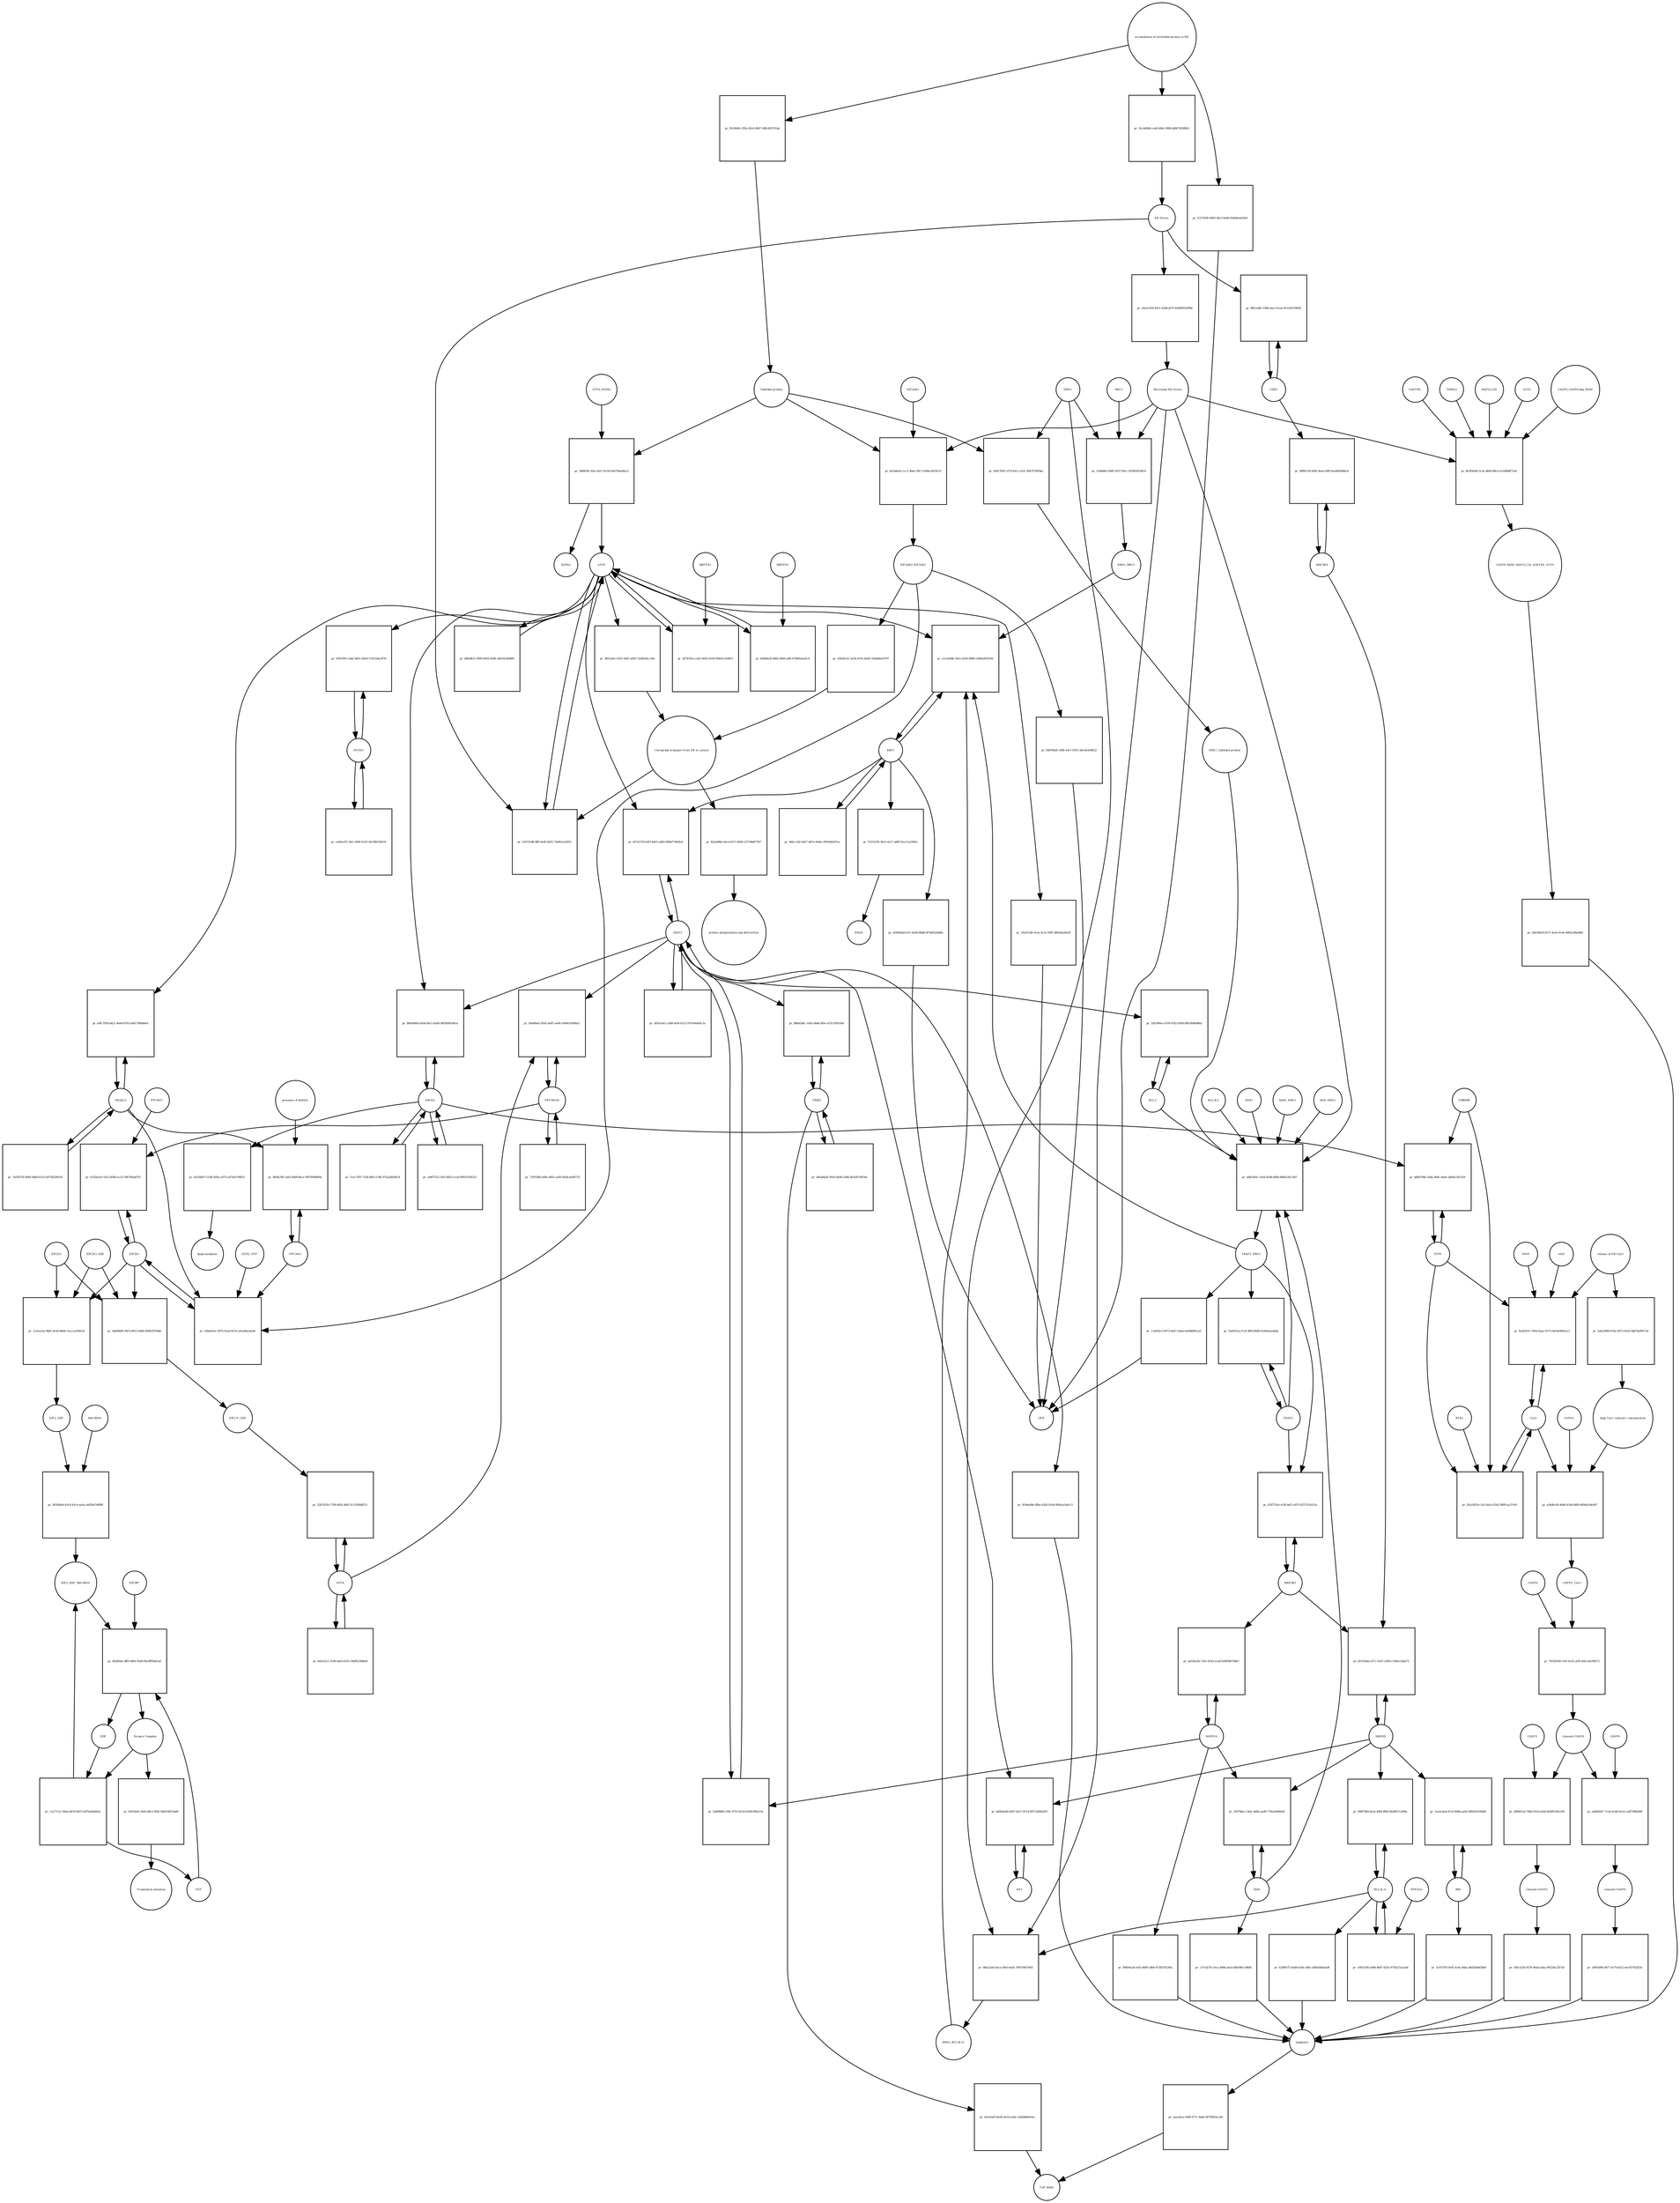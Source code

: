 strict digraph  {
ATF6_HSPA5 [annotation="", bipartite=0, cls=complex, fontsize=4, label=ATF6_HSPA5, shape=circle];
"pr_3466f3fc-ffae-4227-bc54-9a0740adba12" [annotation="", bipartite=1, cls=process, fontsize=4, label="pr_3466f3fc-ffae-4227-bc54-9a0740adba12", shape=square];
ATF6 [annotation="urn_miriam_hgnc.symbol_ATF6", bipartite=0, cls=macromolecule, fontsize=4, label=ATF6, shape=circle];
HSPA5 [annotation="urn_miriam_hgnc.symbol_HSPA5", bipartite=0, cls=macromolecule, fontsize=4, label=HSPA5, shape=circle];
"Unfolded protein" [annotation="", bipartite=0, cls=macromolecule, fontsize=4, label="Unfolded protein", shape=circle];
ERN1 [annotation="urn_miriam_hgnc.symbol_ERN1", bipartite=0, cls=macromolecule, fontsize=4, label=ERN1, shape=circle];
"pr_d5817b93-1f7d-45c1-a53c-8067f7d5f9ac" [annotation="", bipartite=1, cls=process, fontsize=4, label="pr_d5817b93-1f7d-45c1-a53c-8067f7d5f9ac", shape=square];
"ERN1_Unfolded protein" [annotation="", bipartite=0, cls=complex, fontsize=4, label="ERN1_Unfolded protein", shape=circle];
EIF2AK3_EIF2AK3 [annotation="", bipartite=0, cls=complex, fontsize=4, label=EIF2AK3_EIF2AK3, shape=circle];
"pr_43026c41-5a36-47d1-8a09-35bd64e93797" [annotation="", bipartite=1, cls=process, fontsize=4, label="pr_43026c41-5a36-47d1-8a09-35bd64e93797", shape=square];
"retrograde transport from ER to cytosol" [annotation="", bipartite=0, cls=phenotype, fontsize=4, label="retrograde transport from ER to cytosol", shape=circle];
"pr_38522efc-6351-4df1-a85f-72a8618cc16b" [annotation="", bipartite=1, cls=process, fontsize=4, label="pr_38522efc-6351-4df1-a85f-72a8618cc16b", shape=square];
"pr_822a486e-fdcd-4371-809d-23739b0f7597" [annotation="", bipartite=1, cls=process, fontsize=4, label="pr_822a486e-fdcd-4371-809d-23739b0f7597", shape=square];
"protein ubiquitination and destruction" [annotation="", bipartite=0, cls=phenotype, fontsize=4, label="protein ubiquitination and destruction", shape=circle];
"pr_d4dc0b5c-e3e6-4a0b-bf4b-d08a226c1bf7" [annotation="", bipartite=1, cls=process, fontsize=4, label="pr_d4dc0b5c-e3e6-4a0b-bf4b-d08a226c1bf7", shape=square];
TRAF2_ERN1 [annotation="", bipartite=0, cls=complex, fontsize=4, label=TRAF2_ERN1, shape=circle];
BAK1_ERN1 [annotation="", bipartite=0, cls=complex, fontsize=4, label=BAK1_ERN1, shape=circle];
BAX_ERN1 [annotation="", bipartite=0, cls=complex, fontsize=4, label=BAX_ERN1, shape=circle];
BCL2 [annotation="urn_miriam_hgnc.symbol_BCL2", bipartite=0, cls="nucleic acid feature", fontsize=4, label=BCL2, shape=circle];
BCL2L1 [annotation="urn_miriam_hgnc.symbol_BCL2L1", bipartite=0, cls=macromolecule, fontsize=4, label=BCL2L1, shape=circle];
"Persistant ER Stress" [annotation="", bipartite=0, cls=phenotype, fontsize=4, label="Persistant ER Stress", shape=circle];
BAX [annotation="urn_miriam_hgnc.symbol_BAX", bipartite=0, cls=macromolecule, fontsize=4, label=BAX, shape=circle];
BAK1 [annotation="urn_miriam_hgnc.symbol_BAK1", bipartite=0, cls=macromolecule, fontsize=4, label=BAK1, shape=circle];
TRAF2 [annotation="urn_miriam_hgnc.symbol_TRAF2", bipartite=0, cls=macromolecule, fontsize=4, label=TRAF2, shape=circle];
XBP1 [annotation="urn_miriam_hgnc.symbol_XBP1", bipartite=0, cls=macromolecule, fontsize=4, label=XBP1, shape=circle];
"pr_e1ca438b-74e5-4329-9096-cb69ed92f10d" [annotation="", bipartite=1, cls=process, fontsize=4, label="pr_e1ca438b-74e5-4329-9096-cb69ed92f10d", shape=square];
ERN1_BBC3 [annotation="", bipartite=0, cls=complex, fontsize=4, label=ERN1_BBC3, shape=circle];
ERN1_BCL2L11 [annotation="", bipartite=0, cls=complex, fontsize=4, label=ERN1_BCL2L11, shape=circle];
"pr_0dfcc1d2-b627-4d7e-944d-c9050482d7ec" [annotation="", bipartite=1, cls=process, fontsize=4, label="pr_0dfcc1d2-b627-4d7e-944d-c9050482d7ec", shape=square];
"pr_f5331478-30e2-42c7-a66f-f3ce11a3992c" [annotation="", bipartite=1, cls=process, fontsize=4, label="pr_f5331478-30e2-42c7-a66f-f3ce11a3992c", shape=square];
ERAD [annotation="", bipartite=0, cls=phenotype, fontsize=4, label=ERAD, shape=circle];
"pr_d18004ab-fcfc-4a64-8bd8-9f7d4022bd8a" [annotation="", bipartite=1, cls=process, fontsize=4, label="pr_d18004ab-fcfc-4a64-8bd8-9f7d4022bd8a", shape=square];
UPR [annotation="", bipartite=0, cls=phenotype, fontsize=4, label=UPR, shape=circle];
"pr_5e82031a-f116-4ff8-80d8-4329b3ea4a6a" [annotation="", bipartite=1, cls=process, fontsize=4, label="pr_5e82031a-f116-4ff8-80d8-4329b3ea4a6a", shape=square];
MAPK8 [annotation="urn_miriam_hgnc.symbol_MAPK8", bipartite=0, cls=macromolecule, fontsize=4, label=MAPK8, shape=circle];
"pr_b51f2d4a-e57c-41b7-a586-c536ec2d4a73" [annotation="", bipartite=1, cls=process, fontsize=4, label="pr_b51f2d4a-e57c-41b7-a586-c536ec2d4a73", shape=square];
MAP3K4 [annotation="urn_miriam_hgnc.symbol_MAP3K4", bipartite=0, cls=macromolecule, fontsize=4, label=MAP3K4, shape=circle];
MAP3K5 [annotation="urn_miriam_hgnc.symbol_MAP3K5", bipartite=0, cls=macromolecule, fontsize=4, label=MAP3K5, shape=circle];
MAPK14 [annotation="urn_miriam_hgnc.symbol_MAPK14", bipartite=0, cls=macromolecule, fontsize=4, label=MAPK14, shape=circle];
"pr_ab18ea2b-7261-4143-aca8-fe883867d8b7" [annotation="", bipartite=1, cls=process, fontsize=4, label="pr_ab18ea2b-7261-4143-aca8-fe883867d8b7", shape=square];
"pr_89604a34-e41f-489f-a4b0-873831f52f0a" [annotation="", bipartite=1, cls=process, fontsize=4, label="pr_89604a34-e41f-489f-a4b0-873831f52f0a", shape=square];
Apoptosis [annotation="", bipartite=0, cls=phenotype, fontsize=4, label=Apoptosis, shape=circle];
DDIT3 [annotation="urn_miriam_hgnc.symbol_DDIT3", bipartite=0, cls=macromolecule, fontsize=4, label=DDIT3, shape=circle];
"pr_5a8b886f-c98c-4753-8218-6549c98fa33a" [annotation="", bipartite=1, cls=process, fontsize=4, label="pr_5a8b886f-c98c-4753-8218-6549c98fa33a", shape=square];
"pr_8344e48a-9fba-42d5-91b4-0f44ca5a9c12" [annotation="", bipartite=1, cls=process, fontsize=4, label="pr_8344e48a-9fba-42d5-91b4-0f44ca5a9c12", shape=square];
"pr_1d2590ee-c039-4782-9264-dfb5308608b2" [annotation="", bipartite=1, cls=process, fontsize=4, label="pr_1d2590ee-c039-4782-9264-dfb5308608b2", shape=square];
"pr_516702d8-9fff-4e9f-b583-72bf61e43955" [annotation="", bipartite=1, cls=process, fontsize=4, label="pr_516702d8-9fff-4e9f-b583-72bf61e43955", shape=square];
"ER Stress" [annotation="", bipartite=0, cls=phenotype, fontsize=4, label="ER Stress", shape=circle];
"pr_2674191e-ca61-4852-8195-f6d55c3506cf" [annotation="", bipartite=1, cls=process, fontsize=4, label="pr_2674191e-ca61-4852-8195-f6d55c3506cf", shape=square];
MBTPS1 [annotation="urn_miriam_hgnc.symbol_MBTPS1", bipartite=0, cls=macromolecule, fontsize=4, label=MBTPS1, shape=circle];
"pr_b00d6a3f-0882-4f60-af8f-679b85eeafc4" [annotation="", bipartite=1, cls=process, fontsize=4, label="pr_b00d6a3f-0882-4f60-af8f-679b85eeafc4", shape=square];
MBTPS2 [annotation="urn_miriam_hgnc.symbol_MBTPS2", bipartite=0, cls=macromolecule, fontsize=4, label=MBTPS2, shape=circle];
"pr_df8e8611-0f99-4056-9a96-3bd7dc9fd885" [annotation="", bipartite=1, cls=process, fontsize=4, label="pr_df8e8611-0f99-4056-9a96-3bd7dc9fd885", shape=square];
"pr_693e14a1-cbd9-4c8f-b121-97919ede9c2a" [annotation="", bipartite=1, cls=process, fontsize=4, label="pr_693e14a1-cbd9-4c8f-b121-97919ede9c2a", shape=square];
"pr_f47e5759-62f3-4401-ad93-d96b77463fe0" [annotation="", bipartite=1, cls=process, fontsize=4, label="pr_f47e5759-62f3-4401-ad93-d96b77463fe0", shape=square];
EIF2S1 [annotation="urn_miriam_hgnc.symbol_EIF2S1", bipartite=0, cls=macromolecule, fontsize=4, label=EIF2S1, shape=circle];
"pr_e49ed15e-1876-41ad-9c91-a41afbee4a4b" [annotation="", bipartite=1, cls=process, fontsize=4, label="pr_e49ed15e-1876-41ad-9c91-a41afbee4a4b", shape=square];
GCN2_ATP [annotation="", bipartite=0, cls=complex, fontsize=4, label=GCN2_ATP, shape=circle];
EIF2AK2 [annotation="urn_miriam_hgnc.symbol_EIF2AK2", bipartite=0, cls=macromolecule, fontsize=4, label=EIF2AK2, shape=circle];
DNAJC3 [annotation="urn_miriam_hgnc.symbol_DNAJC3", bipartite=0, cls=macromolecule, fontsize=4, label=DNAJC3, shape=circle];
EIF2S2 [annotation="urn_miriam_hgnc.symbol_EIF2S2", bipartite=0, cls=macromolecule, fontsize=4, label=EIF2S2, shape=circle];
"pr_1c41a32a-9b61-4c09-8b0d-7accce558534" [annotation="", bipartite=1, cls=process, fontsize=4, label="pr_1c41a32a-9b61-4c09-8b0d-7accce558534", shape=square];
EIF2S3_GDP [annotation="", bipartite=0, cls=complex, fontsize=4, label=EIF2S3_GDP, shape=circle];
EIF2_GDP [annotation="", bipartite=0, cls=complex, fontsize=4, label=EIF2_GDP, shape=circle];
"EIF2_GDP_Met-tRNA" [annotation="", bipartite=0, cls=complex, fontsize=4, label="EIF2_GDP_Met-tRNA", shape=circle];
"pr_6fa6f4b1-dff0-44f4-91d6-84cdf950dcad" [annotation="", bipartite=1, cls=process, fontsize=4, label="pr_6fa6f4b1-dff0-44f4-91d6-84cdf950dcad", shape=square];
"Ternary Complex" [annotation="", bipartite=0, cls=complex, fontsize=4, label="Ternary Complex", shape=circle];
"EIF2B*" [annotation="", bipartite=0, cls=complex, fontsize=4, label="EIF2B*", shape=circle];
GTP [annotation="urn_miriam_obo.chebi_CHEBI%3A57600", bipartite=0, cls="simple chemical", fontsize=4, label=GTP, shape=circle];
GDP [annotation="urn_miriam_obo.chebi_CHEBI%3A65180", bipartite=0, cls="simple chemical", fontsize=4, label=GDP, shape=circle];
"pr_c1a77c2c-94eb-4b79-8415-d1f5a40a6b2e" [annotation="", bipartite=1, cls=process, fontsize=4, label="pr_c1a77c2c-94eb-4b79-8415-d1f5a40a6b2e", shape=square];
ATF4 [annotation="urn_miriam_hgnc.symbol_ATF4", bipartite=0, cls=macromolecule, fontsize=4, label=ATF4, shape=circle];
"pr_52b79350-1789-482a-80d7-fc3329bf827c" [annotation="", bipartite=1, cls=process, fontsize=4, label="pr_52b79350-1789-482a-80d7-fc3329bf827c", shape=square];
"EIF2-P_GDP" [annotation="", bipartite=0, cls=complex, fontsize=4, label="EIF2-P_GDP", shape=circle];
"pr_6a9e3211-f19b-4ab3-b331-f4bf82348be8" [annotation="", bipartite=1, cls=process, fontsize=4, label="pr_6a9e3211-f19b-4ab3-b331-f4bf82348be8", shape=square];
PPP1R15A [annotation="urn_miriam_hgnc.symbol_PPP1R15A", bipartite=0, cls=macromolecule, fontsize=4, label=PPP1R15A, shape=circle];
"pr_59abfbe2-95d5-4e87-ae90-549403290ba3" [annotation="", bipartite=1, cls=process, fontsize=4, label="pr_59abfbe2-95d5-4e87-ae90-549403290ba3", shape=square];
"pr_71f97dfb-e69e-4d5a-aa9f-0b24c4a96725" [annotation="", bipartite=1, cls=process, fontsize=4, label="pr_71f97dfb-e69e-4d5a-aa9f-0b24c4a96725", shape=square];
"pr_b591befe-3feb-48c5-9fd2-08e918d7abd9" [annotation="", bipartite=1, cls=process, fontsize=4, label="pr_b591befe-3feb-48c5-9fd2-08e918d7abd9", shape=square];
"Translation initiation" [annotation="", bipartite=0, cls=phenotype, fontsize=4, label="Translation initiation", shape=circle];
"pr_d7d7310a-e18f-4ef5-a07f-925751561f1e" [annotation="", bipartite=1, cls=process, fontsize=4, label="pr_d7d7310a-e18f-4ef5-a07f-925751561f1e", shape=square];
ERO1A [annotation="urn_miriam_hgnc.symbol_ERO1A", bipartite=0, cls=macromolecule, fontsize=4, label=ERO1A, shape=circle];
"pr_88a0960d-eb56-4b11-ba08-94f3b091e8cd" [annotation="", bipartite=1, cls=process, fontsize=4, label="pr_88a0960d-eb56-4b11-ba08-94f3b091e8cd", shape=square];
"pr_ed6f7523-5ef5-4823-aca0-ff9f31924312" [annotation="", bipartite=1, cls=process, fontsize=4, label="pr_ed6f7523-5ef5-4823-aca0-ff9f31924312", shape=square];
"pr_4332ee2e-1622-400b-ac25-59b70fab07f1" [annotation="", bipartite=1, cls=process, fontsize=4, label="pr_4332ee2e-1622-400b-ac25-59b70fab07f1", shape=square];
EIF2AK1 [annotation="urn_miriam_hgnc.symbol_EIF2AK1", bipartite=0, cls=macromolecule, fontsize=4, label=EIF2AK1, shape=circle];
"pr_2507b6ec-54dc-4db0-aed0-77da18446a9c" [annotation="", bipartite=1, cls=process, fontsize=4, label="pr_2507b6ec-54dc-4db0-aed0-77da18446a9c", shape=square];
"pr_c37cd276-10ca-4986-abcd-68d39bc198d6" [annotation="", bipartite=1, cls=process, fontsize=4, label="pr_c37cd276-10ca-4986-abcd-68d39bc198d6", shape=square];
"Ca2+" [annotation="urn_miriam_obo.chebi_CHEBI%3A29108", bipartite=0, cls="simple chemical", fontsize=4, label="Ca2+", shape=circle];
"pr_9a2f2631-7604-42aa-9375-0d14e949e2c3" [annotation="", bipartite=1, cls=process, fontsize=4, label="pr_9a2f2631-7604-42aa-9375-0d14e949e2c3", shape=square];
"release of ER Ca2+" [annotation="", bipartite=0, cls=phenotype, fontsize=4, label="release of ER Ca2+", shape=circle];
ITPR [annotation="urn_miriam_hgnc.symbol_ITPR1|urn_miriam_hgnc.symbol_ITPR2|urn_miriam_hgnc.symbol_ITPR3", bipartite=0, cls=macromolecule, fontsize=4, label=ITPR, shape=circle];
MAM [annotation="", bipartite=0, cls=phenotype, fontsize=4, label=MAM, shape=circle];
s619 [annotation="", bipartite=0, cls=complex, fontsize=4, label=s619, shape=circle];
"pr_898fa156-bd5f-4eee-bf0f-faa40028bbc8" [annotation="", bipartite=1, cls=process, fontsize=4, label="pr_898fa156-bd5f-4eee-bf0f-faa40028bbc8", shape=square];
CDK5 [annotation="urn_miriam_hgnc.symbol_CDK5", bipartite=0, cls=macromolecule, fontsize=4, label=CDK5, shape=circle];
"pr_6f6ced82-536b-4ac2-b1aa-9c1d1b7fd428" [annotation="", bipartite=1, cls="uncertain process", fontsize=4, label="pr_6f6ced82-536b-4ac2-b1aa-9c1d1b7fd428", shape=square];
"pr_aeacface-65f6-477c-bdaf-d67f5b03ccb0" [annotation="", bipartite=1, cls=process, fontsize=4, label="pr_aeacface-65f6-477c-bdaf-d67f5b03ccb0", shape=square];
"Cell death" [annotation="", bipartite=0, cls=phenotype, fontsize=4, label="Cell death", shape=circle];
"pr_95a18f24-c2e3-4a5a-8342-089f1aa37e91" [annotation="", bipartite=1, cls=process, fontsize=4, label="pr_95a18f24-c2e3-4a5a-8342-089f1aa37e91", shape=square];
TMBIM6 [annotation="urn_miriam_hgnc.symbol_TMBIM6", bipartite=0, cls=macromolecule, fontsize=4, label=TMBIM6, shape=circle];
RYR1 [annotation="urn_miriam_hgnc.symbol_RYR1", bipartite=0, cls=macromolecule, fontsize=4, label=RYR1, shape=circle];
EIF2AK3 [annotation="urn_miriam_hgnc.symbol_EIF2AK3", bipartite=0, cls=macromolecule, fontsize=4, label=EIF2AK3, shape=circle];
"pr_de3a8a43-ccc1-46ee-90c7-e64bc3619a76" [annotation="", bipartite=1, cls=process, fontsize=4, label="pr_de3a8a43-ccc1-46ee-90c7-e64bc3619a76", shape=square];
"pr_0a35dd57-2248-459a-a975-e47dc6740f51" [annotation="", bipartite=1, cls=process, fontsize=4, label="pr_0a35dd57-2248-459a-a975-e47dc6740f51", shape=square];
hyperoxidation [annotation="", bipartite=0, cls=phenotype, fontsize=4, label=hyperoxidation, shape=circle];
"pr_51ec75f5-753d-4fb5-a766-972a2482f6c8" [annotation="", bipartite=1, cls=process, fontsize=4, label="pr_51ec75f5-753d-4fb5-a766-972a2482f6c8", shape=square];
"pr_e6a5c458-45e1-42d8-b27f-628d9052998e" [annotation="", bipartite=1, cls=process, fontsize=4, label="pr_e6a5c458-45e1-42d8-b27f-628d9052998e", shape=square];
"CASP8_CASP8-ubq_FADD" [annotation="", bipartite=0, cls=complex, fontsize=4, label="CASP8_CASP8-ubq_FADD", shape=circle];
"pr_8e3942d4-3c3a-4b49-88c4-e15d9b8f71a0" [annotation="", bipartite=1, cls=process, fontsize=4, label="pr_8e3942d4-3c3a-4b49-88c4-e15d9b8f71a0", shape=square];
"SQSTM1 " [annotation="urn_miriam_hgnc.symbol_SQSTM1", bipartite=0, cls=macromolecule, fontsize=4, label="SQSTM1 ", shape=circle];
CASP8_FADD_MAP1LC3A_SQSTM1_ATG5 [annotation="", bipartite=0, cls=complex, fontsize=4, label=CASP8_FADD_MAP1LC3A_SQSTM1_ATG5, shape=circle];
TRIM13 [annotation="urn_miriam_hgnc.symbol_TRIM13", bipartite=0, cls=macromolecule, fontsize=4, label=TRIM13, shape=circle];
MAP1LC3A [annotation="urn_miriam_hgnc.symbol_MAP1LC3A", bipartite=0, cls=macromolecule, fontsize=4, label=MAP1LC3A, shape=circle];
ATG5 [annotation="urn_miriam_hgnc.symbol_ATG5", bipartite=0, cls=macromolecule, fontsize=4, label=ATG5, shape=circle];
"pr_d503db18-8271-4c0e-9c4e-08d3cdfbe8b6" [annotation="", bipartite=1, cls=process, fontsize=4, label="pr_d503db18-8271-4c0e-9c4e-08d3cdfbe8b6", shape=square];
"AP-1" [annotation="urn_miriam_hgnc.symbol_FOS|urn_miriam_hgnc.symbol_FOSB|urn_miriam_hgnc.symbol_FOSL1|urn_miriam_hgnc.symbol_FOSL2|urn_miriam_hgnc.symbol_JUN|urn_miriam_hgnc.symbol_JUNB|urn_miriam_hgnc.symbol_JUND", bipartite=0, cls=macromolecule, fontsize=4, label="AP-1", shape=circle];
"pr_bd360edb-eb97-4a37-911d-84712b0b2d53" [annotation="", bipartite=1, cls=process, fontsize=4, label="pr_bd360edb-eb97-4a37-911d-84712b0b2d53", shape=square];
"pr_9fe8e30f-1a63-40d9-8ece-f9f76944f80e" [annotation="", bipartite=1, cls=process, fontsize=4, label="pr_9fe8e30f-1a63-40d9-8ece-f9f76944f80e", shape=square];
"presence of dsRNA" [annotation="", bipartite=0, cls=phenotype, fontsize=4, label="presence of dsRNA", shape=circle];
"Met-tRNA" [annotation="urn_miriam_hgnc_HGNC%3A34779", bipartite=0, cls="nucleic acid feature", fontsize=4, label="Met-tRNA", shape=circle];
"pr_983fd9a0-43c0-41c4-ae4a-a442bd746f86" [annotation="", bipartite=1, cls=process, fontsize=4, label="pr_983fd9a0-43c0-41c4-ae4a-a442bd746f86", shape=square];
"pr_3bb998f9-99c9-4913-b9df-0f4f6297f4db" [annotation="", bipartite=1, cls=process, fontsize=4, label="pr_3bb998f9-99c9-4913-b9df-0f4f6297f4db", shape=square];
"accumulation of misfolded protein in ER" [annotation="", bipartite=0, cls=phenotype, fontsize=4, label="accumulation of misfolded protein in ER", shape=circle];
"pr_fb10446c-05fe-45c6-8b47-9dfcd92761da" [annotation="", bipartite=1, cls=process, fontsize=4, label="pr_fb10446c-05fe-45c6-8b47-9dfcd92761da", shape=square];
"pr_91cdd948-ce4d-46dc-9f88-dd467820fb61" [annotation="", bipartite=1, cls=process, fontsize=4, label="pr_91cdd948-ce4d-46dc-9f88-dd467820fb61", shape=square];
"pr_f1275030-9843-4fe3-9e8b-f5064eeb5304" [annotation="", bipartite=1, cls=process, fontsize=4, label="pr_f1275030-9843-4fe3-9e8b-f5064eeb5304", shape=square];
"pr_846766d1-1f8b-43e7-9101-3efcb5436022" [annotation="", bipartite=1, cls=process, fontsize=4, label="pr_846766d1-1f8b-43e7-9101-3efcb5436022", shape=square];
"pr_c1d363c5-6073-4eb7-a0ab-fa098d8f1a2f" [annotation="", bipartite=1, cls=process, fontsize=4, label="pr_c1d363c5-6073-4eb7-a0ab-fa098d8f1a2f", shape=square];
"pr_18e5124b-3cee-4c2e-95ff-38054eaf6cf8" [annotation="", bipartite=1, cls=process, fontsize=4, label="pr_18e5124b-3cee-4c2e-95ff-38054eaf6cf8", shape=square];
BCL2L11 [annotation="urn_miriam_hgnc.symbol_BCL2L11", bipartite=0, cls=macromolecule, fontsize=4, label=BCL2L11, shape=circle];
"pr_99f97dfd-0a2a-4df4-8f69-4b286511490a" [annotation="", bipartite=1, cls=process, fontsize=4, label="pr_99f97dfd-0a2a-4df4-8f69-4b286511490a", shape=square];
BID [annotation="urn_miriam_hgnc.symbol_BID", bipartite=0, cls=macromolecule, fontsize=4, label=BID, shape=circle];
"pr_1ea5c4a4-d1c0-40db-aa02-d00d1b166dd2" [annotation="", bipartite=1, cls=process, fontsize=4, label="pr_1ea5c4a4-d1c0-40db-aa02-d00d1b166dd2", shape=square];
"pr_b20f9575-4a88-420e-a801-d09d2bbb3a0f" [annotation="", bipartite=1, cls=process, fontsize=4, label="pr_b20f9575-4a88-420e-a801-d09d2bbb3a0f", shape=square];
"pr_3c91f783-fe95-4c6e-8dae-dfd20d4d3b64" [annotation="", bipartite=1, cls=process, fontsize=4, label="pr_3c91f783-fe95-4c6e-8dae-dfd20d4d3b64", shape=square];
"pr_0bfa23a0-b5ca-49ef-8ad5-7f647d407b05" [annotation="", bipartite=1, cls=process, fontsize=4, label="pr_0bfa23a0-b5ca-49ef-8ad5-7f647d407b05", shape=square];
"pr_1e86dbcf-66ff-4107-941c-923f65814810" [annotation="", bipartite=1, cls=process, fontsize=4, label="pr_1e86dbcf-66ff-4107-941c-923f65814810", shape=square];
BBC3 [annotation="urn_miriam_hgnc.symbol_BBC3", bipartite=0, cls=macromolecule, fontsize=4, label=BBC3, shape=circle];
"pr_cf855108-e9d8-4697-83a5-975b121ee2de" [annotation="", bipartite=1, cls=process, fontsize=4, label="pr_cf855108-e9d8-4697-83a5-975b121ee2de", shape=square];
PPP2CA [annotation="urn_miriam_hgnc.symbol_PPP2CA", bipartite=0, cls=macromolecule, fontsize=4, label=PPP2CA, shape=circle];
TRIB3 [annotation="urn_miriam_hgnc.symbol_TRIB3", bipartite=0, cls=macromolecule, fontsize=4, label=TRIB3, shape=circle];
"pr_88dd2b6c-1bd5-4bd4-9fee-e531195fcf4d" [annotation="", bipartite=1, cls=process, fontsize=4, label="pr_88dd2b6c-1bd5-4bd4-9fee-e531195fcf4d", shape=square];
"pr_a8ea8da8-3916-4a9b-a566-4b2e87e4f30a" [annotation="", bipartite=1, cls=process, fontsize=4, label="pr_a8ea8da8-3916-4a9b-a566-4b2e87e4f30a", shape=square];
"pr_42cb2af5-8a20-4e10-ae6e-22d2060dc0ec" [annotation="", bipartite=1, cls=process, fontsize=4, label="pr_42cb2af5-8a20-4e10-ae6e-22d2060dc0ec", shape=square];
"pr_5a623099-47be-4973-9a59-0b678e9917af" [annotation="", bipartite=1, cls=process, fontsize=4, label="pr_5a623099-47be-4973-9a59-0b678e9917af", shape=square];
"high Ca2+ cytosolic concentration" [annotation="", bipartite=0, cls=phenotype, fontsize=4, label="high Ca2+ cytosolic concentration", shape=circle];
"pr_e4fc7058-b421-4e60-8763-a0d17080b0e4" [annotation="", bipartite=1, cls=process, fontsize=4, label="pr_e4fc7058-b421-4e60-8763-a0d17080b0e4", shape=square];
"pr_7a050702-40f8-4b69-b153-e872d52f6cf4" [annotation="", bipartite=1, cls=process, fontsize=4, label="pr_7a050702-40f8-4b69-b153-e872d52f6cf4", shape=square];
"pr_bdb679da-1b4a-4b9c-ba4e-a4fda15b7a36" [annotation="", bipartite=1, cls=process, fontsize=4, label="pr_bdb679da-1b4a-4b9c-ba4e-a4fda15b7a36", shape=square];
CASP4 [annotation="urn_miriam_hgnc.symbol_CASP4", bipartite=0, cls=macromolecule, fontsize=4, label=CASP4, shape=circle];
"pr_78328549-c01f-4c42-af20-4d1ca6c08273" [annotation="", bipartite=1, cls=process, fontsize=4, label="pr_78328549-c01f-4c42-af20-4d1ca6c08273", shape=square];
"cleaved~CASP4" [annotation="urn_miriam_hgnc.symbol_CASP4", bipartite=0, cls=macromolecule, fontsize=4, label="cleaved~CASP4", shape=circle];
"CAPN1_Ca2+" [annotation="", bipartite=0, cls=complex, fontsize=4, label="CAPN1_Ca2+", shape=circle];
CASP3 [annotation="urn_miriam_hgnc.symbol_CASP3", bipartite=0, cls=macromolecule, fontsize=4, label=CASP3, shape=circle];
"pr_fd8b01ed-7d6b-43c9-a63d-8e80f336a104" [annotation="", bipartite=1, cls=process, fontsize=4, label="pr_fd8b01ed-7d6b-43c9-a63d-8e80f336a104", shape=square];
"cleaved~CASP3" [annotation="urn_miriam_hgnc.symbol_CASP3", bipartite=0, cls=macromolecule, fontsize=4, label="cleaved~CASP3", shape=circle];
CASP9 [annotation="urn_miriam_hgnc.symbol_CSAP9", bipartite=0, cls=macromolecule, fontsize=4, label=CASP9, shape=circle];
"pr_ad405b67-7ca4-4c68-b1e4-cadf7908a06f" [annotation="", bipartite=1, cls=process, fontsize=4, label="pr_ad405b67-7ca4-4c68-b1e4-cadf7908a06f", shape=square];
"cleaved~CASP9" [annotation="urn_miriam_hgnc.symbol_CASP9", bipartite=0, cls=macromolecule, fontsize=4, label="cleaved~CASP9", shape=circle];
CAPN1 [annotation="urn_miriam_hgnc.symbol_CAPN1", bipartite=0, cls=macromolecule, fontsize=4, label=CAPN1, shape=circle];
"pr_e3b0b100-40d6-4344-86f8-4f946a34e907" [annotation="", bipartite=1, cls=process, fontsize=4, label="pr_e3b0b100-40d6-4344-86f8-4f946a34e907", shape=square];
"pr_f38c3256-9276-46a0-adaa-99224e23f7e0" [annotation="", bipartite=1, cls=process, fontsize=4, label="pr_f38c3256-9276-46a0-adaa-99224e23f7e0", shape=square];
"pr_af90369b-4877-4c70-bf22-4ec65762d33e" [annotation="", bipartite=1, cls=process, fontsize=4, label="pr_af90369b-4877-4c70-bf22-4ec65762d33e", shape=square];
HYOU1 [annotation="urn_miriam_hgnc.symbol_HYOU1", bipartite=0, cls=macromolecule, fontsize=4, label=HYOU1, shape=circle];
"pr_92f47f81-cbd2-4851-b9a9-57d132dc5f7d" [annotation="", bipartite=1, cls=process, fontsize=4, label="pr_92f47f81-cbd2-4851-b9a9-57d132dc5f7d", shape=square];
"pr_a3e8cd75-3fe1-409f-b319-26150b7d4516" [annotation="", bipartite=1, cls=process, fontsize=4, label="pr_a3e8cd75-3fe1-409f-b319-26150b7d4516", shape=square];
ATF6_HSPA5 -> "pr_3466f3fc-ffae-4227-bc54-9a0740adba12"  [annotation="", interaction_type=consumption];
"pr_3466f3fc-ffae-4227-bc54-9a0740adba12" -> ATF6  [annotation="", interaction_type=production];
"pr_3466f3fc-ffae-4227-bc54-9a0740adba12" -> HSPA5  [annotation="", interaction_type=production];
ATF6 -> "pr_38522efc-6351-4df1-a85f-72a8618cc16b"  [annotation="", interaction_type=consumption];
ATF6 -> "pr_e1ca438b-74e5-4329-9096-cb69ed92f10d"  [annotation="urn_miriam_pubmed_26587781|urn_miriam_pubmed_23430059", interaction_type=catalysis];
ATF6 -> "pr_516702d8-9fff-4e9f-b583-72bf61e43955"  [annotation="", interaction_type=consumption];
ATF6 -> "pr_2674191e-ca61-4852-8195-f6d55c3506cf"  [annotation="", interaction_type=consumption];
ATF6 -> "pr_b00d6a3f-0882-4f60-af8f-679b85eeafc4"  [annotation="", interaction_type=consumption];
ATF6 -> "pr_df8e8611-0f99-4056-9a96-3bd7dc9fd885"  [annotation="", interaction_type=consumption];
ATF6 -> "pr_f47e5759-62f3-4401-ad93-d96b77463fe0"  [annotation="urn_miriam_pubmed_26587781|urn_miriam_pubmed_17991856|urn_miriam_pubmed_28843399", interaction_type=catalysis];
ATF6 -> "pr_88a0960d-eb56-4b11-ba08-94f3b091e8cd"  [annotation="urn_miriam_pubmed_23850759|urn_miriam_pubmed_25387528", interaction_type=catalysis];
ATF6 -> "pr_18e5124b-3cee-4c2e-95ff-38054eaf6cf8"  [annotation="", interaction_type=consumption];
ATF6 -> "pr_e4fc7058-b421-4e60-8763-a0d17080b0e4"  [annotation="urn_miriam_pubmed_12601012|urn_miriam_pubmed_18360008", interaction_type=catalysis];
ATF6 -> "pr_92f47f81-cbd2-4851-b9a9-57d132dc5f7d"  [annotation=urn_miriam_pubmed_18360008, interaction_type=catalysis];
"Unfolded protein" -> "pr_3466f3fc-ffae-4227-bc54-9a0740adba12"  [annotation="urn_miriam_pubmed_19509052|urn_miriam_pubmed_12847084|urn_miriam_pubmed_23850759", interaction_type=catalysis];
"Unfolded protein" -> "pr_d5817b93-1f7d-45c1-a53c-8067f7d5f9ac"  [annotation="", interaction_type=consumption];
"Unfolded protein" -> "pr_de3a8a43-ccc1-46ee-90c7-e64bc3619a76"  [annotation=urn_miriam_pubmed_17991856, interaction_type=catalysis];
ERN1 -> "pr_d5817b93-1f7d-45c1-a53c-8067f7d5f9ac"  [annotation="", interaction_type=consumption];
ERN1 -> "pr_0bfa23a0-b5ca-49ef-8ad5-7f647d407b05"  [annotation="", interaction_type=consumption];
ERN1 -> "pr_1e86dbcf-66ff-4107-941c-923f65814810"  [annotation="", interaction_type=consumption];
"pr_d5817b93-1f7d-45c1-a53c-8067f7d5f9ac" -> "ERN1_Unfolded protein"  [annotation="", interaction_type=production];
"ERN1_Unfolded protein" -> "pr_d4dc0b5c-e3e6-4a0b-bf4b-d08a226c1bf7"  [annotation="", interaction_type=consumption];
EIF2AK3_EIF2AK3 -> "pr_43026c41-5a36-47d1-8a09-35bd64e93797"  [annotation="", interaction_type=consumption];
EIF2AK3_EIF2AK3 -> "pr_e49ed15e-1876-41ad-9c91-a41afbee4a4b"  [annotation="urn_miriam_pubmed_12667446|urn_miriam_pubmed_16246152|urn_miriam_pubmed_12601012|urn_miriam_pubmed_23850759|urn_miriam_pubmed_18360008|urn_miriam_pubmed_26587781", interaction_type=catalysis];
EIF2AK3_EIF2AK3 -> "pr_846766d1-1f8b-43e7-9101-3efcb5436022"  [annotation="", interaction_type=consumption];
"pr_43026c41-5a36-47d1-8a09-35bd64e93797" -> "retrograde transport from ER to cytosol"  [annotation="", interaction_type=production];
"retrograde transport from ER to cytosol" -> "pr_822a486e-fdcd-4371-809d-23739b0f7597"  [annotation="", interaction_type=consumption];
"retrograde transport from ER to cytosol" -> "pr_516702d8-9fff-4e9f-b583-72bf61e43955"  [annotation="urn_miriam_pubmed_18360008|urn_miriam_pubmed_17991856|urn_miriam_pubmed_26587781|urn_miriam_pubmed_12847084", interaction_type=inhibition];
"pr_38522efc-6351-4df1-a85f-72a8618cc16b" -> "retrograde transport from ER to cytosol"  [annotation="", interaction_type=production];
"pr_822a486e-fdcd-4371-809d-23739b0f7597" -> "protein ubiquitination and destruction"  [annotation="", interaction_type=production];
"pr_d4dc0b5c-e3e6-4a0b-bf4b-d08a226c1bf7" -> TRAF2_ERN1  [annotation="", interaction_type=production];
TRAF2_ERN1 -> "pr_e1ca438b-74e5-4329-9096-cb69ed92f10d"  [annotation="urn_miriam_pubmed_26587781|urn_miriam_pubmed_23430059", interaction_type=catalysis];
TRAF2_ERN1 -> "pr_5e82031a-f116-4ff8-80d8-4329b3ea4a6a"  [annotation=urn_miriam_pubmed_23850759, interaction_type=catalysis];
TRAF2_ERN1 -> "pr_d7d7310a-e18f-4ef5-a07f-925751561f1e"  [annotation=urn_miriam_pubmed_23850759, interaction_type=catalysis];
TRAF2_ERN1 -> "pr_c1d363c5-6073-4eb7-a0ab-fa098d8f1a2f"  [annotation="", interaction_type=consumption];
BAK1_ERN1 -> "pr_d4dc0b5c-e3e6-4a0b-bf4b-d08a226c1bf7"  [annotation="urn_miriam_pubmed_23850759|urn_miriam_pubmed_23430059|urn_miriam_pubmed_26587781", interaction_type=catalysis];
BAX_ERN1 -> "pr_d4dc0b5c-e3e6-4a0b-bf4b-d08a226c1bf7"  [annotation="urn_miriam_pubmed_23850759|urn_miriam_pubmed_23430059|urn_miriam_pubmed_26587781", interaction_type=catalysis];
BCL2 -> "pr_d4dc0b5c-e3e6-4a0b-bf4b-d08a226c1bf7"  [annotation="urn_miriam_pubmed_23850759|urn_miriam_pubmed_23430059|urn_miriam_pubmed_26587781", interaction_type=inhibition];
BCL2 -> "pr_1d2590ee-c039-4782-9264-dfb5308608b2"  [annotation="", interaction_type=consumption];
BCL2L1 -> "pr_d4dc0b5c-e3e6-4a0b-bf4b-d08a226c1bf7"  [annotation="urn_miriam_pubmed_23850759|urn_miriam_pubmed_23430059|urn_miriam_pubmed_26587781", interaction_type=inhibition];
"Persistant ER Stress" -> "pr_d4dc0b5c-e3e6-4a0b-bf4b-d08a226c1bf7"  [annotation="urn_miriam_pubmed_23850759|urn_miriam_pubmed_23430059|urn_miriam_pubmed_26587781", interaction_type=inhibition];
"Persistant ER Stress" -> "pr_de3a8a43-ccc1-46ee-90c7-e64bc3619a76"  [annotation=urn_miriam_pubmed_17991856, interaction_type=catalysis];
"Persistant ER Stress" -> "pr_8e3942d4-3c3a-4b49-88c4-e15d9b8f71a0"  [annotation=urn_miriam_pubmed_17991856, interaction_type=catalysis];
"Persistant ER Stress" -> "pr_0bfa23a0-b5ca-49ef-8ad5-7f647d407b05"  [annotation="urn_miriam_pubmed_23850759|urn_miriam_pubmed_23430059|urn_miriam_pubmed_26587781", interaction_type=inhibition];
"Persistant ER Stress" -> "pr_1e86dbcf-66ff-4107-941c-923f65814810"  [annotation="urn_miriam_pubmed_23430059|urn_miriam_pubmed_17991856", interaction_type=inhibition];
BAX -> "pr_d4dc0b5c-e3e6-4a0b-bf4b-d08a226c1bf7"  [annotation="urn_miriam_pubmed_23850759|urn_miriam_pubmed_23430059|urn_miriam_pubmed_26587781", interaction_type=catalysis];
BAX -> "pr_2507b6ec-54dc-4db0-aed0-77da18446a9c"  [annotation="", interaction_type=consumption];
BAX -> "pr_c37cd276-10ca-4986-abcd-68d39bc198d6"  [annotation="", interaction_type=consumption];
BAK1 -> "pr_d4dc0b5c-e3e6-4a0b-bf4b-d08a226c1bf7"  [annotation="urn_miriam_pubmed_23850759|urn_miriam_pubmed_23430059|urn_miriam_pubmed_26587781", interaction_type=catalysis];
TRAF2 -> "pr_d4dc0b5c-e3e6-4a0b-bf4b-d08a226c1bf7"  [annotation="", interaction_type=consumption];
TRAF2 -> "pr_5e82031a-f116-4ff8-80d8-4329b3ea4a6a"  [annotation="", interaction_type=consumption];
TRAF2 -> "pr_d7d7310a-e18f-4ef5-a07f-925751561f1e"  [annotation=urn_miriam_pubmed_23850759, interaction_type=catalysis];
XBP1 -> "pr_e1ca438b-74e5-4329-9096-cb69ed92f10d"  [annotation="", interaction_type=consumption];
XBP1 -> "pr_0dfcc1d2-b627-4d7e-944d-c9050482d7ec"  [annotation="", interaction_type=consumption];
XBP1 -> "pr_f5331478-30e2-42c7-a66f-f3ce11a3992c"  [annotation="", interaction_type=consumption];
XBP1 -> "pr_d18004ab-fcfc-4a64-8bd8-9f7d4022bd8a"  [annotation="", interaction_type=consumption];
XBP1 -> "pr_f47e5759-62f3-4401-ad93-d96b77463fe0"  [annotation="urn_miriam_pubmed_26587781|urn_miriam_pubmed_17991856|urn_miriam_pubmed_28843399", interaction_type=catalysis];
"pr_e1ca438b-74e5-4329-9096-cb69ed92f10d" -> XBP1  [annotation="", interaction_type=production];
ERN1_BBC3 -> "pr_e1ca438b-74e5-4329-9096-cb69ed92f10d"  [annotation="urn_miriam_pubmed_26587781|urn_miriam_pubmed_23430059", interaction_type=catalysis];
ERN1_BCL2L11 -> "pr_e1ca438b-74e5-4329-9096-cb69ed92f10d"  [annotation="urn_miriam_pubmed_26587781|urn_miriam_pubmed_23430059", interaction_type=catalysis];
"pr_0dfcc1d2-b627-4d7e-944d-c9050482d7ec" -> XBP1  [annotation="", interaction_type=production];
"pr_f5331478-30e2-42c7-a66f-f3ce11a3992c" -> ERAD  [annotation="", interaction_type=production];
"pr_d18004ab-fcfc-4a64-8bd8-9f7d4022bd8a" -> UPR  [annotation="", interaction_type=production];
"pr_5e82031a-f116-4ff8-80d8-4329b3ea4a6a" -> TRAF2  [annotation="", interaction_type=production];
MAPK8 -> "pr_b51f2d4a-e57c-41b7-a586-c536ec2d4a73"  [annotation="", interaction_type=consumption];
MAPK8 -> "pr_2507b6ec-54dc-4db0-aed0-77da18446a9c"  [annotation="urn_miriam_pubmed_18191217|urn_miriam_pubmed_23430059", interaction_type=catalysis];
MAPK8 -> "pr_bd360edb-eb97-4a37-911d-84712b0b2d53"  [annotation="urn_miriam_pubmed_26618107|urn_miriam_pubmed_26587781|urn_miriam_pubmed_23850759", interaction_type=catalysis];
MAPK8 -> "pr_99f97dfd-0a2a-4df4-8f69-4b286511490a"  [annotation="urn_miriam_pubmed_26018731|urn_miriam_pubmed_23850759", interaction_type=catalysis];
MAPK8 -> "pr_1ea5c4a4-d1c0-40db-aa02-d00d1b166dd2"  [annotation="urn_miriam_pubmed_23430059|urn_miriam_pubmed_11583631", interaction_type=catalysis];
"pr_b51f2d4a-e57c-41b7-a586-c536ec2d4a73" -> MAPK8  [annotation="", interaction_type=production];
MAP3K4 -> "pr_b51f2d4a-e57c-41b7-a586-c536ec2d4a73"  [annotation="urn_miriam_pubmed_18191217|urn_miriam_pubmed_23850759|urn_miriam_pubmed_26587781", interaction_type=catalysis];
MAP3K4 -> "pr_898fa156-bd5f-4eee-bf0f-faa40028bbc8"  [annotation="", interaction_type=consumption];
MAP3K5 -> "pr_b51f2d4a-e57c-41b7-a586-c536ec2d4a73"  [annotation="urn_miriam_pubmed_18191217|urn_miriam_pubmed_23850759|urn_miriam_pubmed_26587781", interaction_type=catalysis];
MAP3K5 -> "pr_ab18ea2b-7261-4143-aca8-fe883867d8b7"  [annotation="urn_miriam_pubmed_23850759|urn_miriam_pubmed_12215209", interaction_type=catalysis];
MAP3K5 -> "pr_d7d7310a-e18f-4ef5-a07f-925751561f1e"  [annotation="", interaction_type=consumption];
MAPK14 -> "pr_ab18ea2b-7261-4143-aca8-fe883867d8b7"  [annotation="", interaction_type=consumption];
MAPK14 -> "pr_89604a34-e41f-489f-a4b0-873831f52f0a"  [annotation="", interaction_type=consumption];
MAPK14 -> "pr_5a8b886f-c98c-4753-8218-6549c98fa33a"  [annotation="urn_miriam_pubmed_23850759|urn_miriam_pubmed_23430059|urn_miriam_pubmed_26137585", interaction_type=catalysis];
MAPK14 -> "pr_2507b6ec-54dc-4db0-aed0-77da18446a9c"  [annotation="urn_miriam_pubmed_18191217|urn_miriam_pubmed_23430059", interaction_type=catalysis];
"pr_ab18ea2b-7261-4143-aca8-fe883867d8b7" -> MAPK14  [annotation="", interaction_type=production];
"pr_89604a34-e41f-489f-a4b0-873831f52f0a" -> Apoptosis  [annotation="", interaction_type=production];
Apoptosis -> "pr_aeacface-65f6-477c-bdaf-d67f5b03ccb0"  [annotation="", interaction_type=consumption];
DDIT3 -> "pr_5a8b886f-c98c-4753-8218-6549c98fa33a"  [annotation="", interaction_type=consumption];
DDIT3 -> "pr_8344e48a-9fba-42d5-91b4-0f44ca5a9c12"  [annotation="", interaction_type=consumption];
DDIT3 -> "pr_1d2590ee-c039-4782-9264-dfb5308608b2"  [annotation="urn_miriam_pubmed_30662442|urn_miriam_pubmed_23850759", interaction_type=inhibition];
DDIT3 -> "pr_693e14a1-cbd9-4c8f-b121-97919ede9c2a"  [annotation="", interaction_type=consumption];
DDIT3 -> "pr_f47e5759-62f3-4401-ad93-d96b77463fe0"  [annotation="", interaction_type=consumption];
DDIT3 -> "pr_59abfbe2-95d5-4e87-ae90-549403290ba3"  [annotation="urn_miriam_pubmed_23850759|urn_miriam_pubmed_31638256", interaction_type=catalysis];
DDIT3 -> "pr_88a0960d-eb56-4b11-ba08-94f3b091e8cd"  [annotation="urn_miriam_pubmed_23850759|urn_miriam_pubmed_25387528", interaction_type=catalysis];
DDIT3 -> "pr_bd360edb-eb97-4a37-911d-84712b0b2d53"  [annotation="urn_miriam_pubmed_26618107|urn_miriam_pubmed_26587781|urn_miriam_pubmed_23850759", interaction_type=catalysis];
DDIT3 -> "pr_88dd2b6c-1bd5-4bd4-9fee-e531195fcf4d"  [annotation="urn_miriam_pubmed_23430059|urn_miriam_pubmed_18940792", interaction_type=catalysis];
"pr_5a8b886f-c98c-4753-8218-6549c98fa33a" -> DDIT3  [annotation="", interaction_type=production];
"pr_8344e48a-9fba-42d5-91b4-0f44ca5a9c12" -> Apoptosis  [annotation="", interaction_type=production];
"pr_1d2590ee-c039-4782-9264-dfb5308608b2" -> BCL2  [annotation="", interaction_type=production];
"pr_516702d8-9fff-4e9f-b583-72bf61e43955" -> ATF6  [annotation="", interaction_type=production];
"ER Stress" -> "pr_516702d8-9fff-4e9f-b583-72bf61e43955"  [annotation="urn_miriam_pubmed_18360008|urn_miriam_pubmed_17991856|urn_miriam_pubmed_26587781|urn_miriam_pubmed_12847084", interaction_type=catalysis];
"ER Stress" -> "pr_6f6ced82-536b-4ac2-b1aa-9c1d1b7fd428"  [annotation=urn_miriam_pubmed_22388889, interaction_type=catalysis];
"ER Stress" -> "pr_e6a5c458-45e1-42d8-b27f-628d9052998e"  [annotation="", interaction_type=consumption];
"pr_2674191e-ca61-4852-8195-f6d55c3506cf" -> ATF6  [annotation="", interaction_type=production];
MBTPS1 -> "pr_2674191e-ca61-4852-8195-f6d55c3506cf"  [annotation="urn_miriam_pubmed_18360008|urn_miriam_pubmed_17991856|urn_miriam_pubmed_26587781|urn_miriam_pubmed_23850759", interaction_type=catalysis];
"pr_b00d6a3f-0882-4f60-af8f-679b85eeafc4" -> ATF6  [annotation="", interaction_type=production];
MBTPS2 -> "pr_b00d6a3f-0882-4f60-af8f-679b85eeafc4"  [annotation="urn_miriam_pubmed_23850759|urn_miriam_pubmed_26587781|urn_miriam_pubmed_17991856|urn_miriam_pubmed_18360008", interaction_type=catalysis];
"pr_df8e8611-0f99-4056-9a96-3bd7dc9fd885" -> ATF6  [annotation="", interaction_type=production];
"pr_693e14a1-cbd9-4c8f-b121-97919ede9c2a" -> DDIT3  [annotation="", interaction_type=production];
"pr_f47e5759-62f3-4401-ad93-d96b77463fe0" -> DDIT3  [annotation="", interaction_type=production];
EIF2S1 -> "pr_e49ed15e-1876-41ad-9c91-a41afbee4a4b"  [annotation="", interaction_type=consumption];
EIF2S1 -> "pr_1c41a32a-9b61-4c09-8b0d-7accce558534"  [annotation="", interaction_type=consumption];
EIF2S1 -> "pr_4332ee2e-1622-400b-ac25-59b70fab07f1"  [annotation="", interaction_type=consumption];
EIF2S1 -> "pr_3bb998f9-99c9-4913-b9df-0f4f6297f4db"  [annotation="", interaction_type=consumption];
"pr_e49ed15e-1876-41ad-9c91-a41afbee4a4b" -> EIF2S1  [annotation="", interaction_type=production];
GCN2_ATP -> "pr_e49ed15e-1876-41ad-9c91-a41afbee4a4b"  [annotation="urn_miriam_pubmed_12667446|urn_miriam_pubmed_16246152|urn_miriam_pubmed_12601012|urn_miriam_pubmed_23850759|urn_miriam_pubmed_18360008|urn_miriam_pubmed_26587781", interaction_type=catalysis];
EIF2AK2 -> "pr_e49ed15e-1876-41ad-9c91-a41afbee4a4b"  [annotation="urn_miriam_pubmed_12667446|urn_miriam_pubmed_16246152|urn_miriam_pubmed_12601012|urn_miriam_pubmed_23850759|urn_miriam_pubmed_18360008|urn_miriam_pubmed_26587781", interaction_type=catalysis];
EIF2AK2 -> "pr_9fe8e30f-1a63-40d9-8ece-f9f76944f80e"  [annotation="", interaction_type=consumption];
DNAJC3 -> "pr_e49ed15e-1876-41ad-9c91-a41afbee4a4b"  [annotation="urn_miriam_pubmed_12667446|urn_miriam_pubmed_16246152|urn_miriam_pubmed_12601012|urn_miriam_pubmed_23850759|urn_miriam_pubmed_18360008|urn_miriam_pubmed_26587781", interaction_type=inhibition];
DNAJC3 -> "pr_9fe8e30f-1a63-40d9-8ece-f9f76944f80e"  [annotation="urn_miriam_pubmed_12601012|urn_miriam_pubmed_26587781|urn_miriam_pubmed_23850759", interaction_type=inhibition];
DNAJC3 -> "pr_e4fc7058-b421-4e60-8763-a0d17080b0e4"  [annotation="", interaction_type=consumption];
DNAJC3 -> "pr_7a050702-40f8-4b69-b153-e872d52f6cf4"  [annotation="", interaction_type=consumption];
EIF2S2 -> "pr_1c41a32a-9b61-4c09-8b0d-7accce558534"  [annotation="", interaction_type=consumption];
EIF2S2 -> "pr_3bb998f9-99c9-4913-b9df-0f4f6297f4db"  [annotation="", interaction_type=consumption];
"pr_1c41a32a-9b61-4c09-8b0d-7accce558534" -> EIF2_GDP  [annotation="", interaction_type=production];
EIF2S3_GDP -> "pr_1c41a32a-9b61-4c09-8b0d-7accce558534"  [annotation="", interaction_type=consumption];
EIF2S3_GDP -> "pr_3bb998f9-99c9-4913-b9df-0f4f6297f4db"  [annotation="", interaction_type=consumption];
EIF2_GDP -> "pr_983fd9a0-43c0-41c4-ae4a-a442bd746f86"  [annotation="", interaction_type=consumption];
"EIF2_GDP_Met-tRNA" -> "pr_6fa6f4b1-dff0-44f4-91d6-84cdf950dcad"  [annotation="", interaction_type=consumption];
"pr_6fa6f4b1-dff0-44f4-91d6-84cdf950dcad" -> "Ternary Complex"  [annotation="", interaction_type=production];
"pr_6fa6f4b1-dff0-44f4-91d6-84cdf950dcad" -> GDP  [annotation="", interaction_type=production];
"Ternary Complex" -> "pr_c1a77c2c-94eb-4b79-8415-d1f5a40a6b2e"  [annotation="", interaction_type=consumption];
"Ternary Complex" -> "pr_b591befe-3feb-48c5-9fd2-08e918d7abd9"  [annotation="", interaction_type=consumption];
"EIF2B*" -> "pr_6fa6f4b1-dff0-44f4-91d6-84cdf950dcad"  [annotation="urn_miriam_pubmed_23850759|urn_miriam_pubmed_16246152", interaction_type=catalysis];
GTP -> "pr_6fa6f4b1-dff0-44f4-91d6-84cdf950dcad"  [annotation="", interaction_type=consumption];
GDP -> "pr_c1a77c2c-94eb-4b79-8415-d1f5a40a6b2e"  [annotation="", interaction_type=consumption];
"pr_c1a77c2c-94eb-4b79-8415-d1f5a40a6b2e" -> "EIF2_GDP_Met-tRNA"  [annotation="", interaction_type=production];
"pr_c1a77c2c-94eb-4b79-8415-d1f5a40a6b2e" -> GTP  [annotation="", interaction_type=production];
ATF4 -> "pr_52b79350-1789-482a-80d7-fc3329bf827c"  [annotation="", interaction_type=consumption];
ATF4 -> "pr_6a9e3211-f19b-4ab3-b331-f4bf82348be8"  [annotation="", interaction_type=consumption];
ATF4 -> "pr_59abfbe2-95d5-4e87-ae90-549403290ba3"  [annotation="urn_miriam_pubmed_23850759|urn_miriam_pubmed_31638256", interaction_type=catalysis];
"pr_52b79350-1789-482a-80d7-fc3329bf827c" -> ATF4  [annotation="", interaction_type=production];
"EIF2-P_GDP" -> "pr_52b79350-1789-482a-80d7-fc3329bf827c"  [annotation="urn_miriam_pubmed_15277680|urn_miriam_pubmed_16246152|urn_miriam_pubmed_23850759", interaction_type=catalysis];
"pr_6a9e3211-f19b-4ab3-b331-f4bf82348be8" -> ATF4  [annotation="", interaction_type=production];
PPP1R15A -> "pr_59abfbe2-95d5-4e87-ae90-549403290ba3"  [annotation="", interaction_type=consumption];
PPP1R15A -> "pr_71f97dfb-e69e-4d5a-aa9f-0b24c4a96725"  [annotation="", interaction_type=consumption];
PPP1R15A -> "pr_4332ee2e-1622-400b-ac25-59b70fab07f1"  [annotation="urn_miriam_pubmed_23850759|urn_miriam_pubmed_12667446|urn_miriam_pubmed_16246152|urn_miriam_pubmed_12601012", interaction_type=catalysis];
"pr_59abfbe2-95d5-4e87-ae90-549403290ba3" -> PPP1R15A  [annotation="", interaction_type=production];
"pr_71f97dfb-e69e-4d5a-aa9f-0b24c4a96725" -> PPP1R15A  [annotation="", interaction_type=production];
"pr_b591befe-3feb-48c5-9fd2-08e918d7abd9" -> "Translation initiation"  [annotation="", interaction_type=production];
"pr_d7d7310a-e18f-4ef5-a07f-925751561f1e" -> MAP3K5  [annotation="", interaction_type=production];
ERO1A -> "pr_88a0960d-eb56-4b11-ba08-94f3b091e8cd"  [annotation="", interaction_type=consumption];
ERO1A -> "pr_ed6f7523-5ef5-4823-aca0-ff9f31924312"  [annotation="", interaction_type=consumption];
ERO1A -> "pr_0a35dd57-2248-459a-a975-e47dc6740f51"  [annotation="", interaction_type=consumption];
ERO1A -> "pr_51ec75f5-753d-4fb5-a766-972a2482f6c8"  [annotation="", interaction_type=consumption];
ERO1A -> "pr_bdb679da-1b4a-4b9c-ba4e-a4fda15b7a36"  [annotation="urn_miriam_pubmed_23850759|urn_miriam_pubmed_23430059", interaction_type=catalysis];
"pr_88a0960d-eb56-4b11-ba08-94f3b091e8cd" -> ERO1A  [annotation="", interaction_type=production];
"pr_ed6f7523-5ef5-4823-aca0-ff9f31924312" -> ERO1A  [annotation="", interaction_type=production];
"pr_4332ee2e-1622-400b-ac25-59b70fab07f1" -> EIF2S1  [annotation="", interaction_type=production];
EIF2AK1 -> "pr_4332ee2e-1622-400b-ac25-59b70fab07f1"  [annotation="urn_miriam_pubmed_23850759|urn_miriam_pubmed_12667446|urn_miriam_pubmed_16246152|urn_miriam_pubmed_12601012", interaction_type=catalysis];
"pr_2507b6ec-54dc-4db0-aed0-77da18446a9c" -> BAX  [annotation="", interaction_type=production];
"pr_c37cd276-10ca-4986-abcd-68d39bc198d6" -> Apoptosis  [annotation="", interaction_type=production];
"Ca2+" -> "pr_9a2f2631-7604-42aa-9375-0d14e949e2c3"  [annotation="", interaction_type=consumption];
"Ca2+" -> "pr_95a18f24-c2e3-4a5a-8342-089f1aa37e91"  [annotation="", interaction_type=consumption];
"Ca2+" -> "pr_e3b0b100-40d6-4344-86f8-4f946a34e907"  [annotation="", interaction_type=consumption];
"pr_9a2f2631-7604-42aa-9375-0d14e949e2c3" -> "Ca2+"  [annotation="", interaction_type=production];
"release of ER Ca2+" -> "pr_9a2f2631-7604-42aa-9375-0d14e949e2c3"  [annotation=urn_miriam_pubmed_23850759, interaction_type=catalysis];
"release of ER Ca2+" -> "pr_5a623099-47be-4973-9a59-0b678e9917af"  [annotation="", interaction_type=consumption];
ITPR -> "pr_9a2f2631-7604-42aa-9375-0d14e949e2c3"  [annotation=urn_miriam_pubmed_23850759, interaction_type=catalysis];
ITPR -> "pr_95a18f24-c2e3-4a5a-8342-089f1aa37e91"  [annotation=urn_miriam_pubmed_23850759, interaction_type=catalysis];
ITPR -> "pr_bdb679da-1b4a-4b9c-ba4e-a4fda15b7a36"  [annotation="", interaction_type=consumption];
MAM -> "pr_9a2f2631-7604-42aa-9375-0d14e949e2c3"  [annotation=urn_miriam_pubmed_23850759, interaction_type=catalysis];
s619 -> "pr_9a2f2631-7604-42aa-9375-0d14e949e2c3"  [annotation=urn_miriam_pubmed_23850759, interaction_type=catalysis];
"pr_898fa156-bd5f-4eee-bf0f-faa40028bbc8" -> MAP3K4  [annotation="", interaction_type=production];
CDK5 -> "pr_898fa156-bd5f-4eee-bf0f-faa40028bbc8"  [annotation=urn_miriam_pubmed_22388889, interaction_type=catalysis];
CDK5 -> "pr_6f6ced82-536b-4ac2-b1aa-9c1d1b7fd428"  [annotation="", interaction_type=consumption];
"pr_6f6ced82-536b-4ac2-b1aa-9c1d1b7fd428" -> CDK5  [annotation="", interaction_type=production];
"pr_aeacface-65f6-477c-bdaf-d67f5b03ccb0" -> "Cell death"  [annotation="", interaction_type=production];
"pr_95a18f24-c2e3-4a5a-8342-089f1aa37e91" -> "Ca2+"  [annotation="", interaction_type=production];
TMBIM6 -> "pr_95a18f24-c2e3-4a5a-8342-089f1aa37e91"  [annotation=urn_miriam_pubmed_23850759, interaction_type=catalysis];
TMBIM6 -> "pr_bdb679da-1b4a-4b9c-ba4e-a4fda15b7a36"  [annotation="urn_miriam_pubmed_23850759|urn_miriam_pubmed_23430059", interaction_type=catalysis];
RYR1 -> "pr_95a18f24-c2e3-4a5a-8342-089f1aa37e91"  [annotation=urn_miriam_pubmed_23850759, interaction_type=catalysis];
EIF2AK3 -> "pr_de3a8a43-ccc1-46ee-90c7-e64bc3619a76"  [annotation="", interaction_type=consumption];
"pr_de3a8a43-ccc1-46ee-90c7-e64bc3619a76" -> EIF2AK3_EIF2AK3  [annotation="", interaction_type=production];
"pr_0a35dd57-2248-459a-a975-e47dc6740f51" -> hyperoxidation  [annotation="", interaction_type=production];
"pr_51ec75f5-753d-4fb5-a766-972a2482f6c8" -> ERO1A  [annotation="", interaction_type=production];
"pr_e6a5c458-45e1-42d8-b27f-628d9052998e" -> "Persistant ER Stress"  [annotation="", interaction_type=production];
"CASP8_CASP8-ubq_FADD" -> "pr_8e3942d4-3c3a-4b49-88c4-e15d9b8f71a0"  [annotation="", interaction_type=consumption];
"pr_8e3942d4-3c3a-4b49-88c4-e15d9b8f71a0" -> CASP8_FADD_MAP1LC3A_SQSTM1_ATG5  [annotation="", interaction_type=production];
"SQSTM1 " -> "pr_8e3942d4-3c3a-4b49-88c4-e15d9b8f71a0"  [annotation="", interaction_type=consumption];
CASP8_FADD_MAP1LC3A_SQSTM1_ATG5 -> "pr_d503db18-8271-4c0e-9c4e-08d3cdfbe8b6"  [annotation="", interaction_type=consumption];
TRIM13 -> "pr_8e3942d4-3c3a-4b49-88c4-e15d9b8f71a0"  [annotation=urn_miriam_pubmed_17991856, interaction_type=catalysis];
MAP1LC3A -> "pr_8e3942d4-3c3a-4b49-88c4-e15d9b8f71a0"  [annotation="", interaction_type=consumption];
ATG5 -> "pr_8e3942d4-3c3a-4b49-88c4-e15d9b8f71a0"  [annotation="", interaction_type=consumption];
"pr_d503db18-8271-4c0e-9c4e-08d3cdfbe8b6" -> Apoptosis  [annotation="", interaction_type=production];
"AP-1" -> "pr_bd360edb-eb97-4a37-911d-84712b0b2d53"  [annotation="", interaction_type=consumption];
"pr_bd360edb-eb97-4a37-911d-84712b0b2d53" -> "AP-1"  [annotation="", interaction_type=production];
"pr_9fe8e30f-1a63-40d9-8ece-f9f76944f80e" -> EIF2AK2  [annotation="", interaction_type=production];
"presence of dsRNA" -> "pr_9fe8e30f-1a63-40d9-8ece-f9f76944f80e"  [annotation="urn_miriam_pubmed_12601012|urn_miriam_pubmed_26587781|urn_miriam_pubmed_23850759", interaction_type=catalysis];
"Met-tRNA" -> "pr_983fd9a0-43c0-41c4-ae4a-a442bd746f86"  [annotation="", interaction_type=consumption];
"pr_983fd9a0-43c0-41c4-ae4a-a442bd746f86" -> "EIF2_GDP_Met-tRNA"  [annotation="", interaction_type=production];
"pr_3bb998f9-99c9-4913-b9df-0f4f6297f4db" -> "EIF2-P_GDP"  [annotation="", interaction_type=production];
"accumulation of misfolded protein in ER" -> "pr_fb10446c-05fe-45c6-8b47-9dfcd92761da"  [annotation="", interaction_type=consumption];
"accumulation of misfolded protein in ER" -> "pr_91cdd948-ce4d-46dc-9f88-dd467820fb61"  [annotation="", interaction_type=consumption];
"accumulation of misfolded protein in ER" -> "pr_f1275030-9843-4fe3-9e8b-f5064eeb5304"  [annotation="", interaction_type=consumption];
"pr_fb10446c-05fe-45c6-8b47-9dfcd92761da" -> "Unfolded protein"  [annotation="", interaction_type=production];
"pr_91cdd948-ce4d-46dc-9f88-dd467820fb61" -> "ER Stress"  [annotation="", interaction_type=production];
"pr_f1275030-9843-4fe3-9e8b-f5064eeb5304" -> UPR  [annotation="", interaction_type=production];
"pr_846766d1-1f8b-43e7-9101-3efcb5436022" -> UPR  [annotation="", interaction_type=production];
"pr_c1d363c5-6073-4eb7-a0ab-fa098d8f1a2f" -> UPR  [annotation="", interaction_type=production];
"pr_18e5124b-3cee-4c2e-95ff-38054eaf6cf8" -> UPR  [annotation="", interaction_type=production];
BCL2L11 -> "pr_99f97dfd-0a2a-4df4-8f69-4b286511490a"  [annotation="", interaction_type=consumption];
BCL2L11 -> "pr_b20f9575-4a88-420e-a801-d09d2bbb3a0f"  [annotation="", interaction_type=consumption];
BCL2L11 -> "pr_0bfa23a0-b5ca-49ef-8ad5-7f647d407b05"  [annotation="", interaction_type=consumption];
BCL2L11 -> "pr_cf855108-e9d8-4697-83a5-975b121ee2de"  [annotation="", interaction_type=consumption];
"pr_99f97dfd-0a2a-4df4-8f69-4b286511490a" -> BCL2L11  [annotation="", interaction_type=production];
BID -> "pr_1ea5c4a4-d1c0-40db-aa02-d00d1b166dd2"  [annotation="", interaction_type=consumption];
BID -> "pr_3c91f783-fe95-4c6e-8dae-dfd20d4d3b64"  [annotation="", interaction_type=consumption];
"pr_1ea5c4a4-d1c0-40db-aa02-d00d1b166dd2" -> BID  [annotation="", interaction_type=production];
"pr_b20f9575-4a88-420e-a801-d09d2bbb3a0f" -> Apoptosis  [annotation="", interaction_type=production];
"pr_3c91f783-fe95-4c6e-8dae-dfd20d4d3b64" -> Apoptosis  [annotation="", interaction_type=production];
"pr_0bfa23a0-b5ca-49ef-8ad5-7f647d407b05" -> ERN1_BCL2L11  [annotation="", interaction_type=production];
"pr_1e86dbcf-66ff-4107-941c-923f65814810" -> ERN1_BBC3  [annotation="", interaction_type=production];
BBC3 -> "pr_1e86dbcf-66ff-4107-941c-923f65814810"  [annotation="", interaction_type=consumption];
"pr_cf855108-e9d8-4697-83a5-975b121ee2de" -> BCL2L11  [annotation="", interaction_type=production];
PPP2CA -> "pr_cf855108-e9d8-4697-83a5-975b121ee2de"  [annotation="urn_miriam_pubmed_23850759|urn_miriam_pubmed_23430059", interaction_type=catalysis];
TRIB3 -> "pr_88dd2b6c-1bd5-4bd4-9fee-e531195fcf4d"  [annotation="", interaction_type=consumption];
TRIB3 -> "pr_a8ea8da8-3916-4a9b-a566-4b2e87e4f30a"  [annotation="", interaction_type=consumption];
TRIB3 -> "pr_42cb2af5-8a20-4e10-ae6e-22d2060dc0ec"  [annotation="", interaction_type=consumption];
"pr_88dd2b6c-1bd5-4bd4-9fee-e531195fcf4d" -> TRIB3  [annotation="", interaction_type=production];
"pr_a8ea8da8-3916-4a9b-a566-4b2e87e4f30a" -> TRIB3  [annotation="", interaction_type=production];
"pr_42cb2af5-8a20-4e10-ae6e-22d2060dc0ec" -> "Cell death"  [annotation="", interaction_type=production];
"pr_5a623099-47be-4973-9a59-0b678e9917af" -> "high Ca2+ cytosolic concentration"  [annotation="", interaction_type=production];
"high Ca2+ cytosolic concentration" -> "pr_e3b0b100-40d6-4344-86f8-4f946a34e907"  [annotation=urn_miriam_pubmed_19931333, interaction_type=catalysis];
"pr_e4fc7058-b421-4e60-8763-a0d17080b0e4" -> DNAJC3  [annotation="", interaction_type=production];
"pr_7a050702-40f8-4b69-b153-e872d52f6cf4" -> DNAJC3  [annotation="", interaction_type=production];
"pr_bdb679da-1b4a-4b9c-ba4e-a4fda15b7a36" -> ITPR  [annotation="", interaction_type=production];
CASP4 -> "pr_78328549-c01f-4c42-af20-4d1ca6c08273"  [annotation="", interaction_type=consumption];
"pr_78328549-c01f-4c42-af20-4d1ca6c08273" -> "cleaved~CASP4"  [annotation="", interaction_type=production];
"cleaved~CASP4" -> "pr_fd8b01ed-7d6b-43c9-a63d-8e80f336a104"  [annotation="urn_miriam_pubmed_19931333|urn_miriam_pubmed_26618107", interaction_type=catalysis];
"cleaved~CASP4" -> "pr_ad405b67-7ca4-4c68-b1e4-cadf7908a06f"  [annotation="urn_miriam_pubmed_19931333|urn_miriam_pubmed_26618107", interaction_type=catalysis];
"CAPN1_Ca2+" -> "pr_78328549-c01f-4c42-af20-4d1ca6c08273"  [annotation=urn_miriam_pubmed_19931333, interaction_type=catalysis];
CASP3 -> "pr_fd8b01ed-7d6b-43c9-a63d-8e80f336a104"  [annotation="", interaction_type=consumption];
"pr_fd8b01ed-7d6b-43c9-a63d-8e80f336a104" -> "cleaved~CASP3"  [annotation="", interaction_type=production];
"cleaved~CASP3" -> "pr_f38c3256-9276-46a0-adaa-99224e23f7e0"  [annotation="", interaction_type=consumption];
CASP9 -> "pr_ad405b67-7ca4-4c68-b1e4-cadf7908a06f"  [annotation="", interaction_type=consumption];
"pr_ad405b67-7ca4-4c68-b1e4-cadf7908a06f" -> "cleaved~CASP9"  [annotation="", interaction_type=production];
"cleaved~CASP9" -> "pr_af90369b-4877-4c70-bf22-4ec65762d33e"  [annotation="", interaction_type=consumption];
CAPN1 -> "pr_e3b0b100-40d6-4344-86f8-4f946a34e907"  [annotation="", interaction_type=consumption];
"pr_e3b0b100-40d6-4344-86f8-4f946a34e907" -> "CAPN1_Ca2+"  [annotation="", interaction_type=production];
"pr_f38c3256-9276-46a0-adaa-99224e23f7e0" -> Apoptosis  [annotation="", interaction_type=production];
"pr_af90369b-4877-4c70-bf22-4ec65762d33e" -> Apoptosis  [annotation="", interaction_type=production];
HYOU1 -> "pr_92f47f81-cbd2-4851-b9a9-57d132dc5f7d"  [annotation="", interaction_type=consumption];
HYOU1 -> "pr_a3e8cd75-3fe1-409f-b319-26150b7d4516"  [annotation="", interaction_type=consumption];
"pr_92f47f81-cbd2-4851-b9a9-57d132dc5f7d" -> HYOU1  [annotation="", interaction_type=production];
"pr_a3e8cd75-3fe1-409f-b319-26150b7d4516" -> HYOU1  [annotation="", interaction_type=production];
}
